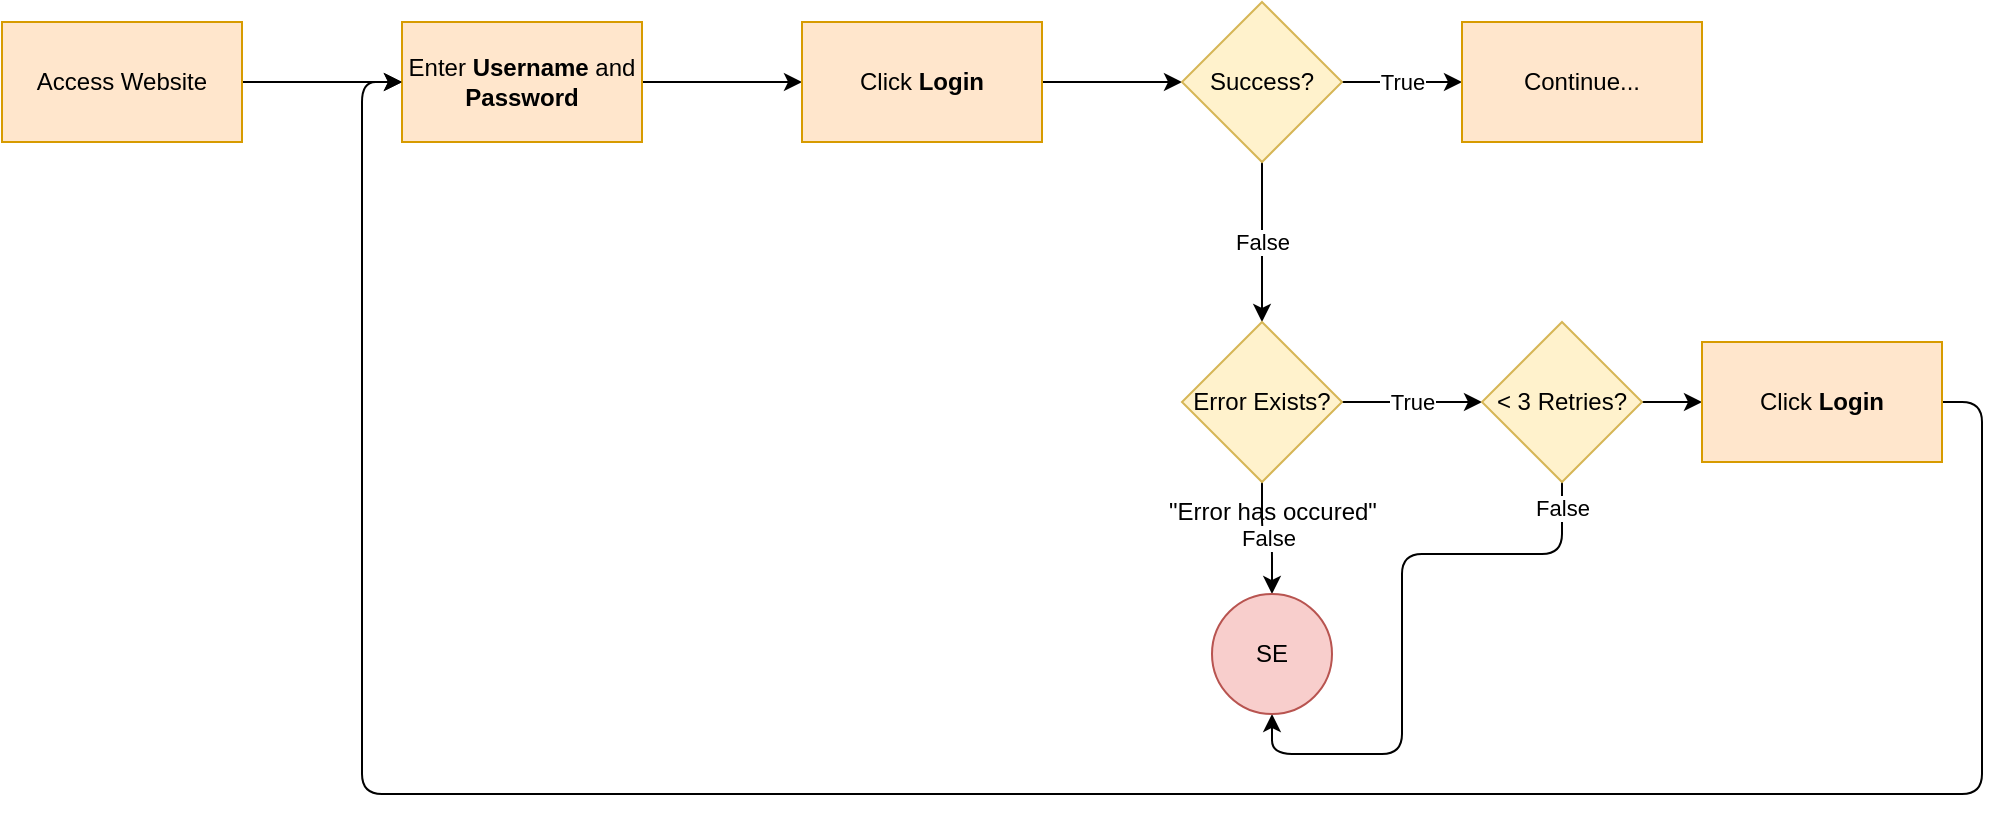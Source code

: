<mxfile version="20.3.7" type="github">
  <diagram id="S9_TJKIUMJxyRnuEq-Zb" name="Page-1">
    <mxGraphModel dx="1422" dy="833" grid="1" gridSize="10" guides="1" tooltips="1" connect="1" arrows="1" fold="1" page="1" pageScale="1" pageWidth="850" pageHeight="1100" math="0" shadow="0">
      <root>
        <mxCell id="0" />
        <mxCell id="1" parent="0" />
        <mxCell id="OkPrBNgg0y_qIhAdAtmx-2" value="" style="edgeStyle=orthogonalEdgeStyle;rounded=0;orthogonalLoop=1;jettySize=auto;html=1;" edge="1" parent="1" source="OkPrBNgg0y_qIhAdAtmx-3" target="OkPrBNgg0y_qIhAdAtmx-5">
          <mxGeometry relative="1" as="geometry" />
        </mxCell>
        <mxCell id="OkPrBNgg0y_qIhAdAtmx-3" value="Access Website" style="whiteSpace=wrap;html=1;fillColor=#ffe6cc;strokeColor=#d79b00;" vertex="1" parent="1">
          <mxGeometry x="640" y="634" width="120" height="60" as="geometry" />
        </mxCell>
        <mxCell id="OkPrBNgg0y_qIhAdAtmx-4" value="" style="edgeStyle=orthogonalEdgeStyle;rounded=0;orthogonalLoop=1;jettySize=auto;html=1;endArrow=classic;endFill=1;" edge="1" parent="1" source="OkPrBNgg0y_qIhAdAtmx-5" target="OkPrBNgg0y_qIhAdAtmx-7">
          <mxGeometry relative="1" as="geometry" />
        </mxCell>
        <mxCell id="OkPrBNgg0y_qIhAdAtmx-5" value="Enter &lt;b&gt;Username&lt;/b&gt;&amp;nbsp;and &lt;b&gt;Password&lt;/b&gt;" style="whiteSpace=wrap;html=1;fillColor=#ffe6cc;strokeColor=#d79b00;" vertex="1" parent="1">
          <mxGeometry x="840" y="634" width="120" height="60" as="geometry" />
        </mxCell>
        <mxCell id="OkPrBNgg0y_qIhAdAtmx-6" value="" style="edgeStyle=orthogonalEdgeStyle;rounded=0;orthogonalLoop=1;jettySize=auto;html=1;endArrow=classic;endFill=1;" edge="1" parent="1" source="OkPrBNgg0y_qIhAdAtmx-7" target="OkPrBNgg0y_qIhAdAtmx-10">
          <mxGeometry relative="1" as="geometry" />
        </mxCell>
        <mxCell id="OkPrBNgg0y_qIhAdAtmx-7" value="Click &lt;b&gt;Login&lt;/b&gt;" style="whiteSpace=wrap;html=1;fillColor=#ffe6cc;strokeColor=#d79b00;" vertex="1" parent="1">
          <mxGeometry x="1040" y="634" width="120" height="60" as="geometry" />
        </mxCell>
        <mxCell id="OkPrBNgg0y_qIhAdAtmx-17" value="False" style="edgeStyle=orthogonalEdgeStyle;rounded=0;orthogonalLoop=1;jettySize=auto;html=1;" edge="1" parent="1" source="OkPrBNgg0y_qIhAdAtmx-10" target="OkPrBNgg0y_qIhAdAtmx-16">
          <mxGeometry relative="1" as="geometry" />
        </mxCell>
        <mxCell id="OkPrBNgg0y_qIhAdAtmx-25" value="True" style="edgeStyle=orthogonalEdgeStyle;rounded=1;orthogonalLoop=1;jettySize=auto;html=1;" edge="1" parent="1" source="OkPrBNgg0y_qIhAdAtmx-10" target="OkPrBNgg0y_qIhAdAtmx-24">
          <mxGeometry relative="1" as="geometry" />
        </mxCell>
        <mxCell id="OkPrBNgg0y_qIhAdAtmx-10" value="Success?" style="rhombus;whiteSpace=wrap;html=1;fillColor=#fff2cc;strokeColor=#d6b656;" vertex="1" parent="1">
          <mxGeometry x="1230" y="624" width="80" height="80" as="geometry" />
        </mxCell>
        <mxCell id="OkPrBNgg0y_qIhAdAtmx-19" value="True" style="edgeStyle=orthogonalEdgeStyle;rounded=0;orthogonalLoop=1;jettySize=auto;html=1;" edge="1" parent="1" source="OkPrBNgg0y_qIhAdAtmx-16" target="OkPrBNgg0y_qIhAdAtmx-18">
          <mxGeometry relative="1" as="geometry" />
        </mxCell>
        <mxCell id="OkPrBNgg0y_qIhAdAtmx-22" value="False" style="edgeStyle=orthogonalEdgeStyle;rounded=1;orthogonalLoop=1;jettySize=auto;html=1;" edge="1" parent="1" source="OkPrBNgg0y_qIhAdAtmx-16" target="OkPrBNgg0y_qIhAdAtmx-21">
          <mxGeometry relative="1" as="geometry" />
        </mxCell>
        <mxCell id="OkPrBNgg0y_qIhAdAtmx-16" value="Error Exists?" style="rhombus;whiteSpace=wrap;html=1;fillColor=#fff2cc;strokeColor=#d6b656;" vertex="1" parent="1">
          <mxGeometry x="1230" y="784" width="80" height="80" as="geometry" />
        </mxCell>
        <mxCell id="OkPrBNgg0y_qIhAdAtmx-23" value="False" style="edgeStyle=orthogonalEdgeStyle;rounded=1;orthogonalLoop=1;jettySize=auto;html=1;exitX=0.5;exitY=1;exitDx=0;exitDy=0;entryX=0.5;entryY=1;entryDx=0;entryDy=0;" edge="1" parent="1" source="OkPrBNgg0y_qIhAdAtmx-18" target="OkPrBNgg0y_qIhAdAtmx-21">
          <mxGeometry x="-0.916" relative="1" as="geometry">
            <Array as="points">
              <mxPoint x="1420" y="900" />
              <mxPoint x="1340" y="900" />
              <mxPoint x="1340" y="1000" />
              <mxPoint x="1275" y="1000" />
            </Array>
            <mxPoint as="offset" />
          </mxGeometry>
        </mxCell>
        <mxCell id="OkPrBNgg0y_qIhAdAtmx-29" style="edgeStyle=orthogonalEdgeStyle;rounded=1;orthogonalLoop=1;jettySize=auto;html=1;exitX=1;exitY=0.5;exitDx=0;exitDy=0;" edge="1" parent="1" source="OkPrBNgg0y_qIhAdAtmx-18" target="OkPrBNgg0y_qIhAdAtmx-27">
          <mxGeometry relative="1" as="geometry" />
        </mxCell>
        <mxCell id="OkPrBNgg0y_qIhAdAtmx-18" value="&amp;lt; 3 Retries?" style="rhombus;whiteSpace=wrap;html=1;fillColor=#fff2cc;strokeColor=#d6b656;" vertex="1" parent="1">
          <mxGeometry x="1380" y="784" width="80" height="80" as="geometry" />
        </mxCell>
        <mxCell id="OkPrBNgg0y_qIhAdAtmx-21" value="SE" style="ellipse;whiteSpace=wrap;html=1;fillColor=#f8cecc;strokeColor=#b85450;" vertex="1" parent="1">
          <mxGeometry x="1245" y="920" width="60" height="60" as="geometry" />
        </mxCell>
        <mxCell id="OkPrBNgg0y_qIhAdAtmx-24" value="Continue..." style="whiteSpace=wrap;html=1;fillColor=#ffe6cc;strokeColor=#d79b00;" vertex="1" parent="1">
          <mxGeometry x="1370" y="634" width="120" height="60" as="geometry" />
        </mxCell>
        <mxCell id="OkPrBNgg0y_qIhAdAtmx-26" value="&quot;Error has occured&quot;" style="text;html=1;align=center;verticalAlign=middle;resizable=0;points=[];autosize=1;strokeColor=none;fillColor=none;" vertex="1" parent="1">
          <mxGeometry x="1210" y="864" width="130" height="30" as="geometry" />
        </mxCell>
        <mxCell id="OkPrBNgg0y_qIhAdAtmx-30" style="edgeStyle=orthogonalEdgeStyle;rounded=1;orthogonalLoop=1;jettySize=auto;html=1;exitX=1;exitY=0.5;exitDx=0;exitDy=0;entryX=0;entryY=0.5;entryDx=0;entryDy=0;" edge="1" parent="1" source="OkPrBNgg0y_qIhAdAtmx-27" target="OkPrBNgg0y_qIhAdAtmx-5">
          <mxGeometry relative="1" as="geometry">
            <Array as="points">
              <mxPoint x="1630" y="824" />
              <mxPoint x="1630" y="1020" />
              <mxPoint x="820" y="1020" />
              <mxPoint x="820" y="664" />
            </Array>
          </mxGeometry>
        </mxCell>
        <mxCell id="OkPrBNgg0y_qIhAdAtmx-27" value="Click &lt;b&gt;Login&lt;/b&gt;" style="whiteSpace=wrap;html=1;fillColor=#ffe6cc;strokeColor=#d79b00;" vertex="1" parent="1">
          <mxGeometry x="1490" y="794" width="120" height="60" as="geometry" />
        </mxCell>
      </root>
    </mxGraphModel>
  </diagram>
</mxfile>

